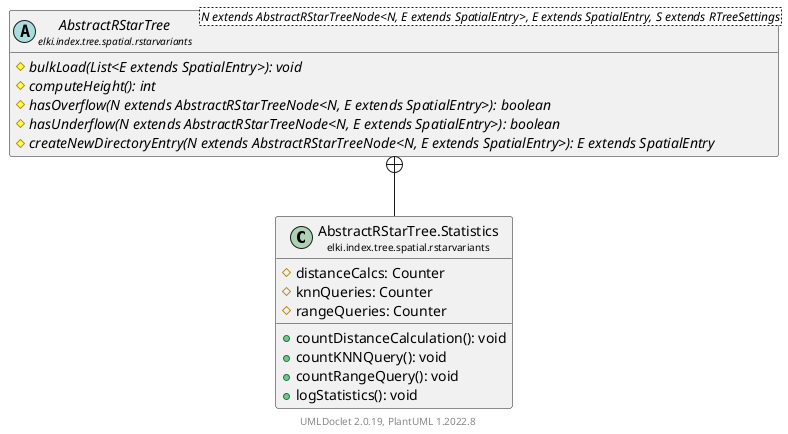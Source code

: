 @startuml
    remove .*\.(Instance|Par|Parameterizer|Factory)$
    set namespaceSeparator none
    hide empty fields
    hide empty methods

    class "<size:14>AbstractRStarTree.Statistics\n<size:10>elki.index.tree.spatial.rstarvariants" as elki.index.tree.spatial.rstarvariants.AbstractRStarTree.Statistics [[AbstractRStarTree.Statistics.html]] {
        #distanceCalcs: Counter
        #knnQueries: Counter
        #rangeQueries: Counter
        +countDistanceCalculation(): void
        +countKNNQuery(): void
        +countRangeQuery(): void
        +logStatistics(): void
    }

    abstract class "<size:14>AbstractRStarTree\n<size:10>elki.index.tree.spatial.rstarvariants" as elki.index.tree.spatial.rstarvariants.AbstractRStarTree<N extends AbstractRStarTreeNode<N, E extends SpatialEntry>, E extends SpatialEntry, S extends RTreeSettings> [[AbstractRStarTree.html]] {
        {abstract} #bulkLoad(List<E extends SpatialEntry>): void
        {abstract} #computeHeight(): int
        {abstract} #hasOverflow(N extends AbstractRStarTreeNode<N, E extends SpatialEntry>): boolean
        {abstract} #hasUnderflow(N extends AbstractRStarTreeNode<N, E extends SpatialEntry>): boolean
        {abstract} #createNewDirectoryEntry(N extends AbstractRStarTreeNode<N, E extends SpatialEntry>): E extends SpatialEntry
    }

    elki.index.tree.spatial.rstarvariants.AbstractRStarTree +-- elki.index.tree.spatial.rstarvariants.AbstractRStarTree.Statistics

    center footer UMLDoclet 2.0.19, PlantUML 1.2022.8
@enduml

